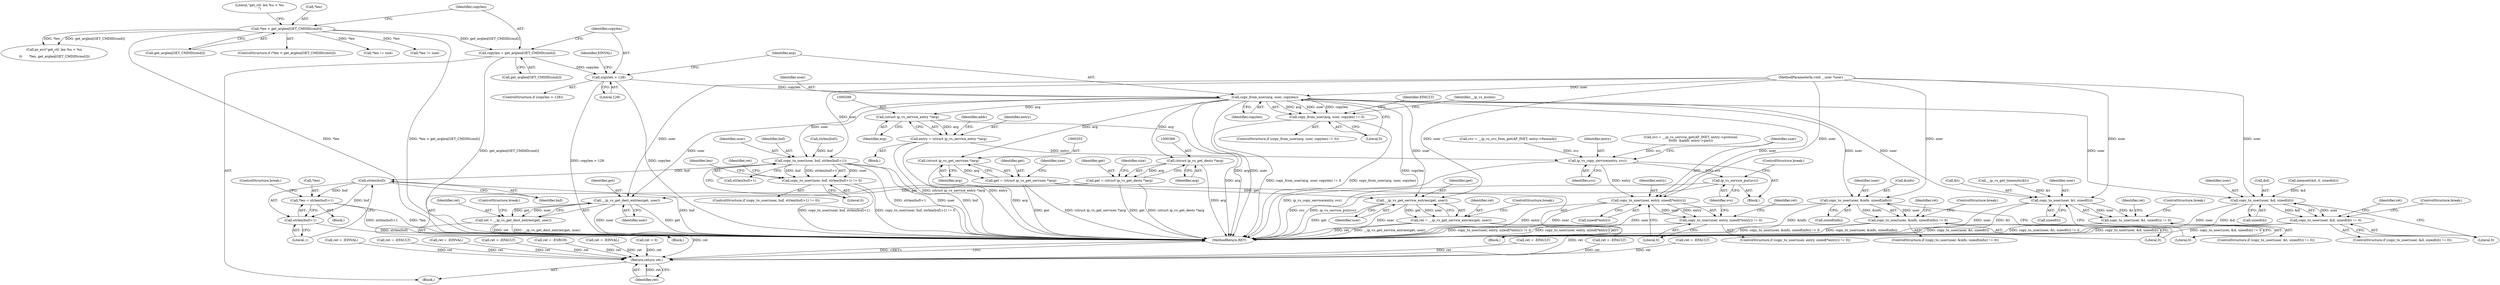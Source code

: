 digraph "0_linux_04bcef2a83f40c6db24222b27a52892cba39dffb@API" {
"1000150" [label="(Call,copylen = get_arglen[GET_CMDID(cmd)])"];
"1000131" [label="(Call,*len < get_arglen[GET_CMDID(cmd)])"];
"1000157" [label="(Call,copylen > 128)"];
"1000165" [label="(Call,copy_from_user(arg, user, copylen))"];
"1000164" [label="(Call,copy_from_user(arg, user, copylen) != 0)"];
"1000194" [label="(Call,copy_to_user(user, buf, strlen(buf)+1))"];
"1000193" [label="(Call,copy_to_user(user, buf, strlen(buf)+1) != 0)"];
"1000212" [label="(Call,strlen(buf))"];
"1000208" [label="(Call,*len = strlen(buf)+1)"];
"1000211" [label="(Call,strlen(buf)+1)"];
"1000236" [label="(Call,copy_to_user(user, &info, sizeof(info)))"];
"1000235" [label="(Call,copy_to_user(user, &info, sizeof(info)) != 0)"];
"1000254" [label="(Call,(struct ip_vs_get_services *)arg)"];
"1000252" [label="(Call,get = (struct ip_vs_get_services *)arg)"];
"1000287" [label="(Call,__ip_vs_get_service_entries(get, user))"];
"1000285" [label="(Call,ret = __ip_vs_get_service_entries(get, user))"];
"1000518" [label="(Return,return ret;)"];
"1000298" [label="(Call,(struct ip_vs_service_entry *)arg)"];
"1000296" [label="(Call,entry = (struct ip_vs_service_entry *)arg)"];
"1000335" [label="(Call,ip_vs_copy_service(entry, svc))"];
"1000340" [label="(Call,copy_to_user(user, entry, sizeof(*entry)))"];
"1000339" [label="(Call,copy_to_user(user, entry, sizeof(*entry)) != 0)"];
"1000351" [label="(Call,ip_vs_service_put(svc))"];
"1000365" [label="(Call,(struct ip_vs_get_dests *)arg)"];
"1000363" [label="(Call,get = (struct ip_vs_get_dests *)arg)"];
"1000398" [label="(Call,__ip_vs_get_dest_entries(get, user))"];
"1000396" [label="(Call,ret = __ip_vs_get_dest_entries(get, user))"];
"1000410" [label="(Call,copy_to_user(user, &t, sizeof(t)))"];
"1000409" [label="(Call,copy_to_user(user, &t, sizeof(t)) != 0)"];
"1000497" [label="(Call,copy_to_user(user, &d, sizeof(d)))"];
"1000496" [label="(Call,copy_to_user(user, &d, sizeof(d)) != 0)"];
"1000131" [label="(Call,*len < get_arglen[GET_CMDID(cmd)])"];
"1000405" [label="(Call,__ip_vs_get_timeouts(&t))"];
"1000396" [label="(Call,ret = __ip_vs_get_dest_entries(get, user))"];
"1000209" [label="(Call,*len)"];
"1000286" [label="(Identifier,ret)"];
"1000336" [label="(Identifier,entry)"];
"1000235" [label="(Call,copy_to_user(user, &info, sizeof(info)) != 0)"];
"1000401" [label="(ControlStructure,break;)"];
"1000234" [label="(ControlStructure,if (copy_to_user(user, &info, sizeof(info)) != 0))"];
"1000296" [label="(Call,entry = (struct ip_vs_service_entry *)arg)"];
"1000499" [label="(Call,&d)"];
"1000358" [label="(ControlStructure,break;)"];
"1000213" [label="(Identifier,buf)"];
"1000243" [label="(Call,ret = -EFAULT)"];
"1000237" [label="(Identifier,user)"];
"1000196" [label="(Identifier,buf)"];
"1000211" [label="(Call,strlen(buf)+1)"];
"1000367" [label="(Identifier,arg)"];
"1000197" [label="(Call,strlen(buf)+1)"];
"1000130" [label="(ControlStructure,if (*len < get_arglen[GET_CMDID(cmd)]))"];
"1000193" [label="(Call,copy_to_user(user, buf, strlen(buf)+1) != 0)"];
"1000411" [label="(Identifier,user)"];
"1000158" [label="(Identifier,copylen)"];
"1000519" [label="(Identifier,ret)"];
"1000236" [label="(Call,copy_to_user(user, &info, sizeof(info)))"];
"1000346" [label="(Literal,0)"];
"1000140" [label="(Literal,\"get_ctl: len %u < %u\n\")"];
"1000151" [label="(Identifier,copylen)"];
"1000270" [label="(Call,*len != size)"];
"1000360" [label="(Block,)"];
"1000247" [label="(ControlStructure,break;)"];
"1000414" [label="(Call,sizeof(t))"];
"1000408" [label="(ControlStructure,if (copy_to_user(user, &t, sizeof(t)) != 0))"];
"1000208" [label="(Call,*len = strlen(buf)+1)"];
"1000244" [label="(Identifier,ret)"];
"1000421" [label="(ControlStructure,break;)"];
"1000409" [label="(Call,copy_to_user(user, &t, sizeof(t)) != 0)"];
"1000298" [label="(Call,(struct ip_vs_service_entry *)arg)"];
"1000169" [label="(Literal,0)"];
"1000398" [label="(Call,__ip_vs_get_dest_entries(get, user))"];
"1000288" [label="(Identifier,get)"];
"1000297" [label="(Identifier,entry)"];
"1000334" [label="(Block,)"];
"1000397" [label="(Identifier,ret)"];
"1000198" [label="(Call,strlen(buf))"];
"1000167" [label="(Identifier,user)"];
"1000203" [label="(Call,ret = -EFAULT)"];
"1000285" [label="(Call,ret = __ip_vs_get_service_entries(get, user))"];
"1000105" [label="(Block,)"];
"1000425" [label="(Call,memset(&d, 0, sizeof(d)))"];
"1000343" [label="(Call,sizeof(*entry))"];
"1000501" [label="(Call,sizeof(d))"];
"1000337" [label="(Identifier,svc)"];
"1000347" [label="(Call,ret = -EFAULT)"];
"1000339" [label="(Call,copy_to_user(user, entry, sizeof(*entry)) != 0)"];
"1000520" [label="(MethodReturn,RET)"];
"1000253" [label="(Identifier,get)"];
"1000498" [label="(Identifier,user)"];
"1000212" [label="(Call,strlen(buf))"];
"1000184" [label="(Block,)"];
"1000335" [label="(Call,ip_vs_copy_service(entry, svc))"];
"1000399" [label="(Identifier,get)"];
"1000163" [label="(ControlStructure,if (copy_from_user(arg, user, copylen) != 0))"];
"1000510" [label="(Call,ret = -EINVAL)"];
"1000152" [label="(Call,get_arglen[GET_CMDID(cmd)])"];
"1000215" [label="(ControlStructure,break;)"];
"1000242" [label="(Literal,0)"];
"1000496" [label="(Call,copy_to_user(user, &d, sizeof(d)) != 0)"];
"1000340" [label="(Call,copy_to_user(user, entry, sizeof(*entry)))"];
"1000103" [label="(MethodParameterIn,void __user *user)"];
"1000132" [label="(Call,*len)"];
"1000504" [label="(Call,ret = -EFAULT)"];
"1000364" [label="(Identifier,get)"];
"1000150" [label="(Call,copylen = get_arglen[GET_CMDID(cmd)])"];
"1000365" [label="(Call,(struct ip_vs_get_dests *)arg)"];
"1000214" [label="(Literal,1)"];
"1000287" [label="(Call,__ip_vs_get_service_entries(get, user))"];
"1000256" [label="(Identifier,arg)"];
"1000303" [label="(Identifier,addr)"];
"1000195" [label="(Identifier,user)"];
"1000351" [label="(Call,ip_vs_service_put(svc))"];
"1000320" [label="(Call,svc = __ip_vs_service_get(AF_INET, entry->protocol,\n\t\t\t\t\t\t  &addr, entry->port))"];
"1000254" [label="(Call,(struct ip_vs_get_services *)arg)"];
"1000249" [label="(Block,)"];
"1000505" [label="(Identifier,ret)"];
"1000240" [label="(Call,sizeof(info))"];
"1000165" [label="(Call,copy_from_user(arg, user, copylen))"];
"1000156" [label="(ControlStructure,if (copylen > 128))"];
"1000312" [label="(Call,svc = __ip_vs_svc_fwm_get(AF_INET, entry->fwmark))"];
"1000166" [label="(Identifier,arg)"];
"1000134" [label="(Call,get_arglen[GET_CMDID(cmd)])"];
"1000172" [label="(Identifier,EFAULT)"];
"1000280" [label="(Call,ret = -EINVAL)"];
"1000412" [label="(Call,&t)"];
"1000418" [label="(Identifier,ret)"];
"1000162" [label="(Identifier,EINVAL)"];
"1000417" [label="(Call,ret = -EFAULT)"];
"1000300" [label="(Identifier,arg)"];
"1000508" [label="(ControlStructure,break;)"];
"1000381" [label="(Call,*len != size)"];
"1000363" [label="(Call,get = (struct ip_vs_get_dests *)arg)"];
"1000518" [label="(Return,return ret;)"];
"1000194" [label="(Call,copy_to_user(user, buf, strlen(buf)+1))"];
"1000400" [label="(Identifier,user)"];
"1000289" [label="(Identifier,user)"];
"1000354" [label="(Call,ret = -ESRCH)"];
"1000204" [label="(Identifier,ret)"];
"1000139" [label="(Call,pr_err(\"get_ctl: len %u < %u\n\",\n \t\t       *len, get_arglen[GET_CMDID(cmd)]))"];
"1000290" [label="(ControlStructure,break;)"];
"1000192" [label="(ControlStructure,if (copy_to_user(user, buf, strlen(buf)+1) != 0))"];
"1000201" [label="(Literal,0)"];
"1000176" [label="(Identifier,__ip_vs_mutex)"];
"1000338" [label="(ControlStructure,if (copy_to_user(user, entry, sizeof(*entry)) != 0))"];
"1000210" [label="(Identifier,len)"];
"1000410" [label="(Call,copy_to_user(user, &t, sizeof(t)))"];
"1000238" [label="(Call,&info)"];
"1000341" [label="(Identifier,user)"];
"1000252" [label="(Call,get = (struct ip_vs_get_services *)arg)"];
"1000391" [label="(Call,ret = -EINVAL)"];
"1000352" [label="(Identifier,svc)"];
"1000157" [label="(Call,copylen > 128)"];
"1000497" [label="(Call,copy_to_user(user, &d, sizeof(d)))"];
"1000348" [label="(Identifier,ret)"];
"1000503" [label="(Literal,0)"];
"1000159" [label="(Literal,128)"];
"1000342" [label="(Identifier,entry)"];
"1000416" [label="(Literal,0)"];
"1000292" [label="(Block,)"];
"1000168" [label="(Identifier,copylen)"];
"1000164" [label="(Call,copy_from_user(arg, user, copylen) != 0)"];
"1000369" [label="(Identifier,size)"];
"1000258" [label="(Identifier,size)"];
"1000495" [label="(ControlStructure,if (copy_to_user(user, &d, sizeof(d)) != 0))"];
"1000108" [label="(Call,ret = 0)"];
"1000150" -> "1000105"  [label="AST: "];
"1000150" -> "1000152"  [label="CFG: "];
"1000151" -> "1000150"  [label="AST: "];
"1000152" -> "1000150"  [label="AST: "];
"1000158" -> "1000150"  [label="CFG: "];
"1000150" -> "1000520"  [label="DDG: get_arglen[GET_CMDID(cmd)]"];
"1000131" -> "1000150"  [label="DDG: get_arglen[GET_CMDID(cmd)]"];
"1000150" -> "1000157"  [label="DDG: copylen"];
"1000131" -> "1000130"  [label="AST: "];
"1000131" -> "1000134"  [label="CFG: "];
"1000132" -> "1000131"  [label="AST: "];
"1000134" -> "1000131"  [label="AST: "];
"1000140" -> "1000131"  [label="CFG: "];
"1000151" -> "1000131"  [label="CFG: "];
"1000131" -> "1000520"  [label="DDG: *len"];
"1000131" -> "1000520"  [label="DDG: *len < get_arglen[GET_CMDID(cmd)]"];
"1000131" -> "1000139"  [label="DDG: *len"];
"1000131" -> "1000139"  [label="DDG: get_arglen[GET_CMDID(cmd)]"];
"1000131" -> "1000270"  [label="DDG: *len"];
"1000131" -> "1000381"  [label="DDG: *len"];
"1000157" -> "1000156"  [label="AST: "];
"1000157" -> "1000159"  [label="CFG: "];
"1000158" -> "1000157"  [label="AST: "];
"1000159" -> "1000157"  [label="AST: "];
"1000162" -> "1000157"  [label="CFG: "];
"1000166" -> "1000157"  [label="CFG: "];
"1000157" -> "1000520"  [label="DDG: copylen > 128"];
"1000157" -> "1000520"  [label="DDG: copylen"];
"1000157" -> "1000165"  [label="DDG: copylen"];
"1000165" -> "1000164"  [label="AST: "];
"1000165" -> "1000168"  [label="CFG: "];
"1000166" -> "1000165"  [label="AST: "];
"1000167" -> "1000165"  [label="AST: "];
"1000168" -> "1000165"  [label="AST: "];
"1000169" -> "1000165"  [label="CFG: "];
"1000165" -> "1000520"  [label="DDG: copylen"];
"1000165" -> "1000520"  [label="DDG: arg"];
"1000165" -> "1000520"  [label="DDG: user"];
"1000165" -> "1000164"  [label="DDG: arg"];
"1000165" -> "1000164"  [label="DDG: user"];
"1000165" -> "1000164"  [label="DDG: copylen"];
"1000103" -> "1000165"  [label="DDG: user"];
"1000165" -> "1000194"  [label="DDG: user"];
"1000165" -> "1000236"  [label="DDG: user"];
"1000165" -> "1000254"  [label="DDG: arg"];
"1000165" -> "1000287"  [label="DDG: user"];
"1000165" -> "1000298"  [label="DDG: arg"];
"1000165" -> "1000340"  [label="DDG: user"];
"1000165" -> "1000365"  [label="DDG: arg"];
"1000165" -> "1000398"  [label="DDG: user"];
"1000165" -> "1000410"  [label="DDG: user"];
"1000165" -> "1000497"  [label="DDG: user"];
"1000164" -> "1000163"  [label="AST: "];
"1000164" -> "1000169"  [label="CFG: "];
"1000169" -> "1000164"  [label="AST: "];
"1000172" -> "1000164"  [label="CFG: "];
"1000176" -> "1000164"  [label="CFG: "];
"1000164" -> "1000520"  [label="DDG: copy_from_user(arg, user, copylen) != 0"];
"1000164" -> "1000520"  [label="DDG: copy_from_user(arg, user, copylen)"];
"1000194" -> "1000193"  [label="AST: "];
"1000194" -> "1000197"  [label="CFG: "];
"1000195" -> "1000194"  [label="AST: "];
"1000196" -> "1000194"  [label="AST: "];
"1000197" -> "1000194"  [label="AST: "];
"1000201" -> "1000194"  [label="CFG: "];
"1000194" -> "1000520"  [label="DDG: user"];
"1000194" -> "1000520"  [label="DDG: strlen(buf)+1"];
"1000194" -> "1000520"  [label="DDG: buf"];
"1000194" -> "1000193"  [label="DDG: user"];
"1000194" -> "1000193"  [label="DDG: buf"];
"1000194" -> "1000193"  [label="DDG: strlen(buf)+1"];
"1000103" -> "1000194"  [label="DDG: user"];
"1000198" -> "1000194"  [label="DDG: buf"];
"1000194" -> "1000212"  [label="DDG: buf"];
"1000193" -> "1000192"  [label="AST: "];
"1000193" -> "1000201"  [label="CFG: "];
"1000201" -> "1000193"  [label="AST: "];
"1000204" -> "1000193"  [label="CFG: "];
"1000210" -> "1000193"  [label="CFG: "];
"1000193" -> "1000520"  [label="DDG: copy_to_user(user, buf, strlen(buf)+1)"];
"1000193" -> "1000520"  [label="DDG: copy_to_user(user, buf, strlen(buf)+1) != 0"];
"1000212" -> "1000211"  [label="AST: "];
"1000212" -> "1000213"  [label="CFG: "];
"1000213" -> "1000212"  [label="AST: "];
"1000214" -> "1000212"  [label="CFG: "];
"1000212" -> "1000520"  [label="DDG: buf"];
"1000212" -> "1000208"  [label="DDG: buf"];
"1000212" -> "1000211"  [label="DDG: buf"];
"1000208" -> "1000184"  [label="AST: "];
"1000208" -> "1000211"  [label="CFG: "];
"1000209" -> "1000208"  [label="AST: "];
"1000211" -> "1000208"  [label="AST: "];
"1000215" -> "1000208"  [label="CFG: "];
"1000208" -> "1000520"  [label="DDG: *len"];
"1000208" -> "1000520"  [label="DDG: strlen(buf)+1"];
"1000211" -> "1000214"  [label="CFG: "];
"1000214" -> "1000211"  [label="AST: "];
"1000211" -> "1000520"  [label="DDG: strlen(buf)"];
"1000236" -> "1000235"  [label="AST: "];
"1000236" -> "1000240"  [label="CFG: "];
"1000237" -> "1000236"  [label="AST: "];
"1000238" -> "1000236"  [label="AST: "];
"1000240" -> "1000236"  [label="AST: "];
"1000242" -> "1000236"  [label="CFG: "];
"1000236" -> "1000520"  [label="DDG: user"];
"1000236" -> "1000520"  [label="DDG: &info"];
"1000236" -> "1000235"  [label="DDG: user"];
"1000236" -> "1000235"  [label="DDG: &info"];
"1000103" -> "1000236"  [label="DDG: user"];
"1000235" -> "1000234"  [label="AST: "];
"1000235" -> "1000242"  [label="CFG: "];
"1000242" -> "1000235"  [label="AST: "];
"1000244" -> "1000235"  [label="CFG: "];
"1000247" -> "1000235"  [label="CFG: "];
"1000235" -> "1000520"  [label="DDG: copy_to_user(user, &info, sizeof(info))"];
"1000235" -> "1000520"  [label="DDG: copy_to_user(user, &info, sizeof(info)) != 0"];
"1000254" -> "1000252"  [label="AST: "];
"1000254" -> "1000256"  [label="CFG: "];
"1000255" -> "1000254"  [label="AST: "];
"1000256" -> "1000254"  [label="AST: "];
"1000252" -> "1000254"  [label="CFG: "];
"1000254" -> "1000520"  [label="DDG: arg"];
"1000254" -> "1000252"  [label="DDG: arg"];
"1000252" -> "1000249"  [label="AST: "];
"1000253" -> "1000252"  [label="AST: "];
"1000258" -> "1000252"  [label="CFG: "];
"1000252" -> "1000520"  [label="DDG: get"];
"1000252" -> "1000520"  [label="DDG: (struct ip_vs_get_services *)arg"];
"1000252" -> "1000287"  [label="DDG: get"];
"1000287" -> "1000285"  [label="AST: "];
"1000287" -> "1000289"  [label="CFG: "];
"1000288" -> "1000287"  [label="AST: "];
"1000289" -> "1000287"  [label="AST: "];
"1000285" -> "1000287"  [label="CFG: "];
"1000287" -> "1000520"  [label="DDG: user"];
"1000287" -> "1000520"  [label="DDG: get"];
"1000287" -> "1000285"  [label="DDG: get"];
"1000287" -> "1000285"  [label="DDG: user"];
"1000103" -> "1000287"  [label="DDG: user"];
"1000285" -> "1000249"  [label="AST: "];
"1000286" -> "1000285"  [label="AST: "];
"1000290" -> "1000285"  [label="CFG: "];
"1000285" -> "1000520"  [label="DDG: ret"];
"1000285" -> "1000520"  [label="DDG: __ip_vs_get_service_entries(get, user)"];
"1000285" -> "1000518"  [label="DDG: ret"];
"1000518" -> "1000105"  [label="AST: "];
"1000518" -> "1000519"  [label="CFG: "];
"1000519" -> "1000518"  [label="AST: "];
"1000520" -> "1000518"  [label="CFG: "];
"1000518" -> "1000520"  [label="DDG: <RET>"];
"1000519" -> "1000518"  [label="DDG: ret"];
"1000396" -> "1000518"  [label="DDG: ret"];
"1000391" -> "1000518"  [label="DDG: ret"];
"1000510" -> "1000518"  [label="DDG: ret"];
"1000347" -> "1000518"  [label="DDG: ret"];
"1000417" -> "1000518"  [label="DDG: ret"];
"1000504" -> "1000518"  [label="DDG: ret"];
"1000280" -> "1000518"  [label="DDG: ret"];
"1000243" -> "1000518"  [label="DDG: ret"];
"1000354" -> "1000518"  [label="DDG: ret"];
"1000108" -> "1000518"  [label="DDG: ret"];
"1000203" -> "1000518"  [label="DDG: ret"];
"1000298" -> "1000296"  [label="AST: "];
"1000298" -> "1000300"  [label="CFG: "];
"1000299" -> "1000298"  [label="AST: "];
"1000300" -> "1000298"  [label="AST: "];
"1000296" -> "1000298"  [label="CFG: "];
"1000298" -> "1000520"  [label="DDG: arg"];
"1000298" -> "1000296"  [label="DDG: arg"];
"1000296" -> "1000292"  [label="AST: "];
"1000297" -> "1000296"  [label="AST: "];
"1000303" -> "1000296"  [label="CFG: "];
"1000296" -> "1000520"  [label="DDG: (struct ip_vs_service_entry *)arg"];
"1000296" -> "1000520"  [label="DDG: entry"];
"1000296" -> "1000335"  [label="DDG: entry"];
"1000335" -> "1000334"  [label="AST: "];
"1000335" -> "1000337"  [label="CFG: "];
"1000336" -> "1000335"  [label="AST: "];
"1000337" -> "1000335"  [label="AST: "];
"1000341" -> "1000335"  [label="CFG: "];
"1000335" -> "1000520"  [label="DDG: ip_vs_copy_service(entry, svc)"];
"1000312" -> "1000335"  [label="DDG: svc"];
"1000320" -> "1000335"  [label="DDG: svc"];
"1000335" -> "1000340"  [label="DDG: entry"];
"1000335" -> "1000351"  [label="DDG: svc"];
"1000340" -> "1000339"  [label="AST: "];
"1000340" -> "1000343"  [label="CFG: "];
"1000341" -> "1000340"  [label="AST: "];
"1000342" -> "1000340"  [label="AST: "];
"1000343" -> "1000340"  [label="AST: "];
"1000346" -> "1000340"  [label="CFG: "];
"1000340" -> "1000520"  [label="DDG: entry"];
"1000340" -> "1000520"  [label="DDG: user"];
"1000340" -> "1000339"  [label="DDG: user"];
"1000340" -> "1000339"  [label="DDG: entry"];
"1000103" -> "1000340"  [label="DDG: user"];
"1000339" -> "1000338"  [label="AST: "];
"1000339" -> "1000346"  [label="CFG: "];
"1000346" -> "1000339"  [label="AST: "];
"1000348" -> "1000339"  [label="CFG: "];
"1000352" -> "1000339"  [label="CFG: "];
"1000339" -> "1000520"  [label="DDG: copy_to_user(user, entry, sizeof(*entry)) != 0"];
"1000339" -> "1000520"  [label="DDG: copy_to_user(user, entry, sizeof(*entry))"];
"1000351" -> "1000334"  [label="AST: "];
"1000351" -> "1000352"  [label="CFG: "];
"1000352" -> "1000351"  [label="AST: "];
"1000358" -> "1000351"  [label="CFG: "];
"1000351" -> "1000520"  [label="DDG: ip_vs_service_put(svc)"];
"1000351" -> "1000520"  [label="DDG: svc"];
"1000365" -> "1000363"  [label="AST: "];
"1000365" -> "1000367"  [label="CFG: "];
"1000366" -> "1000365"  [label="AST: "];
"1000367" -> "1000365"  [label="AST: "];
"1000363" -> "1000365"  [label="CFG: "];
"1000365" -> "1000520"  [label="DDG: arg"];
"1000365" -> "1000363"  [label="DDG: arg"];
"1000363" -> "1000360"  [label="AST: "];
"1000364" -> "1000363"  [label="AST: "];
"1000369" -> "1000363"  [label="CFG: "];
"1000363" -> "1000520"  [label="DDG: (struct ip_vs_get_dests *)arg"];
"1000363" -> "1000520"  [label="DDG: get"];
"1000363" -> "1000398"  [label="DDG: get"];
"1000398" -> "1000396"  [label="AST: "];
"1000398" -> "1000400"  [label="CFG: "];
"1000399" -> "1000398"  [label="AST: "];
"1000400" -> "1000398"  [label="AST: "];
"1000396" -> "1000398"  [label="CFG: "];
"1000398" -> "1000520"  [label="DDG: user"];
"1000398" -> "1000520"  [label="DDG: get"];
"1000398" -> "1000396"  [label="DDG: get"];
"1000398" -> "1000396"  [label="DDG: user"];
"1000103" -> "1000398"  [label="DDG: user"];
"1000396" -> "1000360"  [label="AST: "];
"1000397" -> "1000396"  [label="AST: "];
"1000401" -> "1000396"  [label="CFG: "];
"1000396" -> "1000520"  [label="DDG: ret"];
"1000396" -> "1000520"  [label="DDG: __ip_vs_get_dest_entries(get, user)"];
"1000410" -> "1000409"  [label="AST: "];
"1000410" -> "1000414"  [label="CFG: "];
"1000411" -> "1000410"  [label="AST: "];
"1000412" -> "1000410"  [label="AST: "];
"1000414" -> "1000410"  [label="AST: "];
"1000416" -> "1000410"  [label="CFG: "];
"1000410" -> "1000520"  [label="DDG: user"];
"1000410" -> "1000520"  [label="DDG: &t"];
"1000410" -> "1000409"  [label="DDG: user"];
"1000410" -> "1000409"  [label="DDG: &t"];
"1000103" -> "1000410"  [label="DDG: user"];
"1000405" -> "1000410"  [label="DDG: &t"];
"1000409" -> "1000408"  [label="AST: "];
"1000409" -> "1000416"  [label="CFG: "];
"1000416" -> "1000409"  [label="AST: "];
"1000418" -> "1000409"  [label="CFG: "];
"1000421" -> "1000409"  [label="CFG: "];
"1000409" -> "1000520"  [label="DDG: copy_to_user(user, &t, sizeof(t)) != 0"];
"1000409" -> "1000520"  [label="DDG: copy_to_user(user, &t, sizeof(t))"];
"1000497" -> "1000496"  [label="AST: "];
"1000497" -> "1000501"  [label="CFG: "];
"1000498" -> "1000497"  [label="AST: "];
"1000499" -> "1000497"  [label="AST: "];
"1000501" -> "1000497"  [label="AST: "];
"1000503" -> "1000497"  [label="CFG: "];
"1000497" -> "1000520"  [label="DDG: user"];
"1000497" -> "1000520"  [label="DDG: &d"];
"1000497" -> "1000496"  [label="DDG: user"];
"1000497" -> "1000496"  [label="DDG: &d"];
"1000103" -> "1000497"  [label="DDG: user"];
"1000425" -> "1000497"  [label="DDG: &d"];
"1000496" -> "1000495"  [label="AST: "];
"1000496" -> "1000503"  [label="CFG: "];
"1000503" -> "1000496"  [label="AST: "];
"1000505" -> "1000496"  [label="CFG: "];
"1000508" -> "1000496"  [label="CFG: "];
"1000496" -> "1000520"  [label="DDG: copy_to_user(user, &d, sizeof(d)) != 0"];
"1000496" -> "1000520"  [label="DDG: copy_to_user(user, &d, sizeof(d))"];
}
